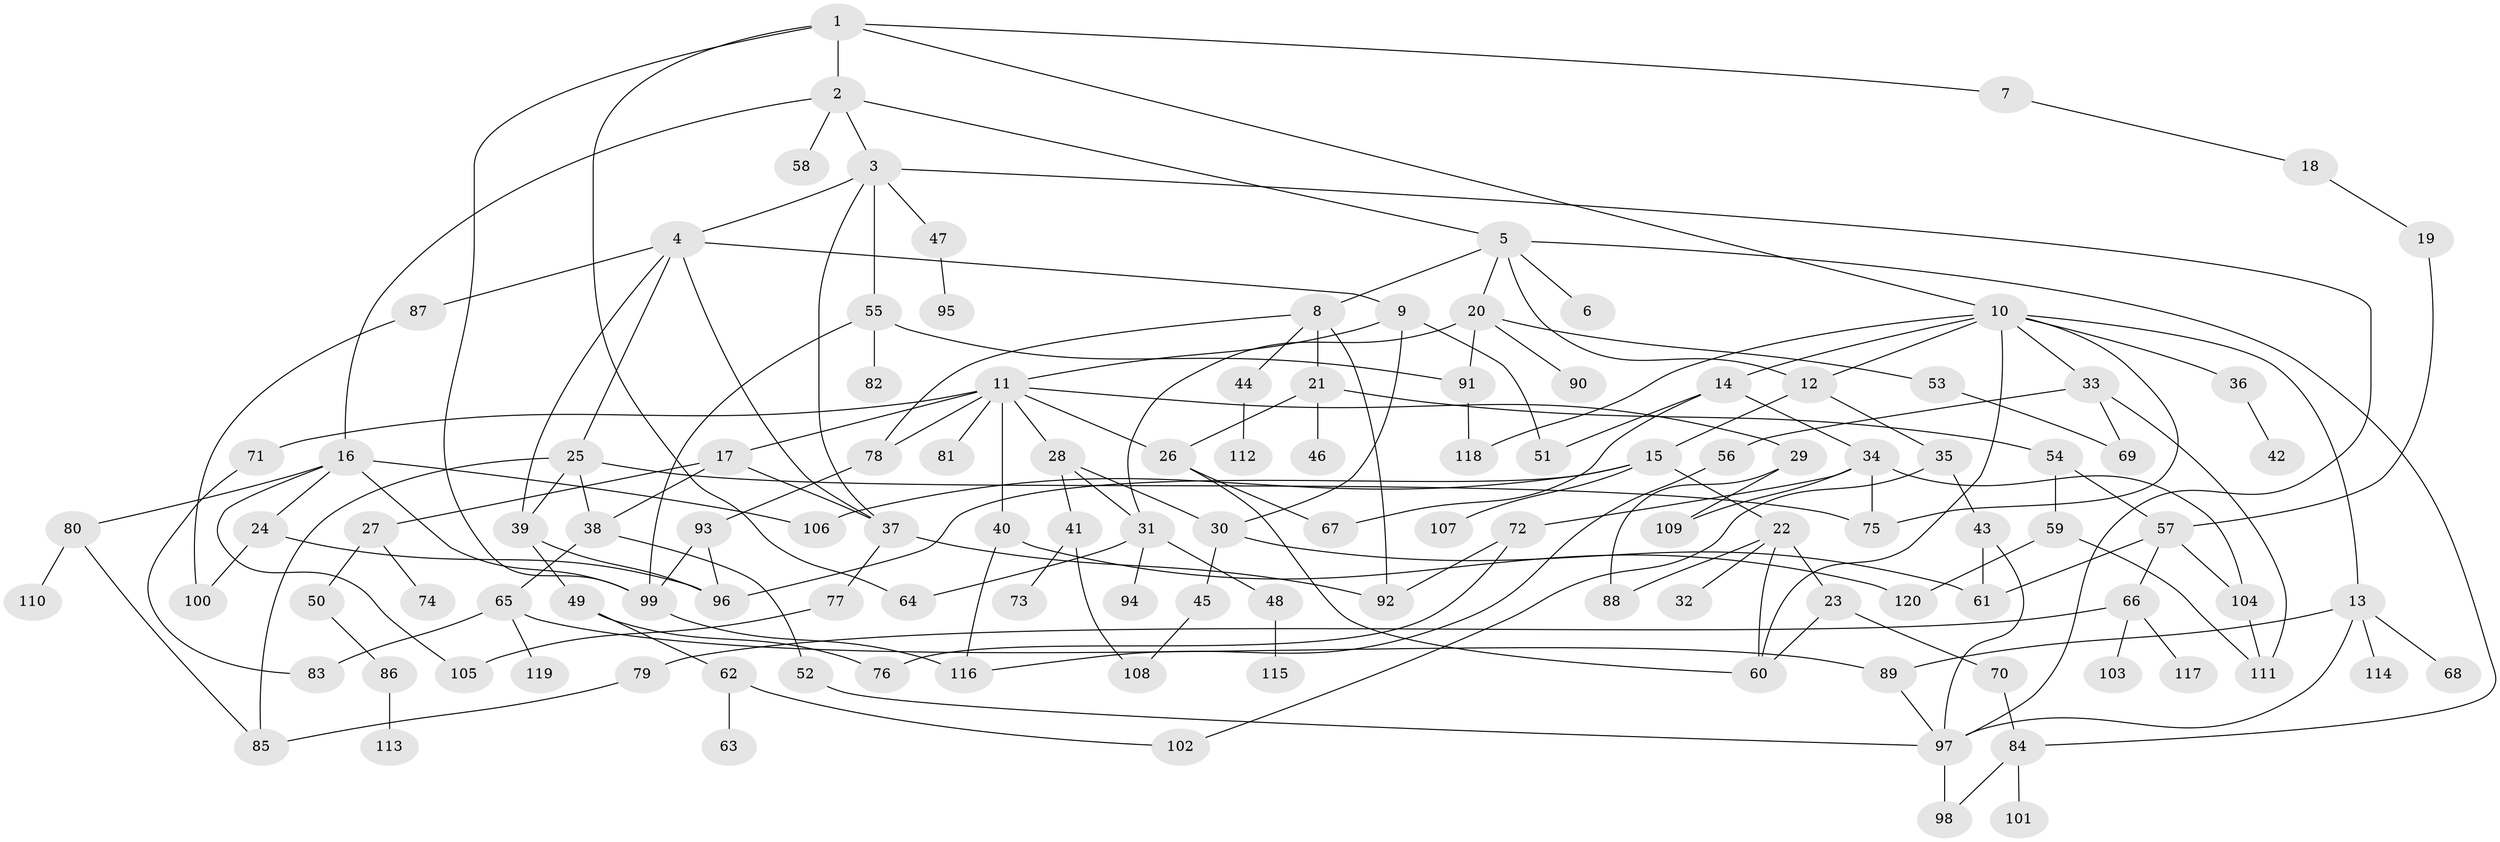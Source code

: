 // coarse degree distribution, {14: 0.05263157894736842, 4: 0.10526315789473684, 2: 0.23684210526315788, 5: 0.13157894736842105, 7: 0.05263157894736842, 3: 0.18421052631578946, 6: 0.07894736842105263, 1: 0.15789473684210525}
// Generated by graph-tools (version 1.1) at 2025/48/03/04/25 22:48:52]
// undirected, 120 vertices, 174 edges
graph export_dot {
  node [color=gray90,style=filled];
  1;
  2;
  3;
  4;
  5;
  6;
  7;
  8;
  9;
  10;
  11;
  12;
  13;
  14;
  15;
  16;
  17;
  18;
  19;
  20;
  21;
  22;
  23;
  24;
  25;
  26;
  27;
  28;
  29;
  30;
  31;
  32;
  33;
  34;
  35;
  36;
  37;
  38;
  39;
  40;
  41;
  42;
  43;
  44;
  45;
  46;
  47;
  48;
  49;
  50;
  51;
  52;
  53;
  54;
  55;
  56;
  57;
  58;
  59;
  60;
  61;
  62;
  63;
  64;
  65;
  66;
  67;
  68;
  69;
  70;
  71;
  72;
  73;
  74;
  75;
  76;
  77;
  78;
  79;
  80;
  81;
  82;
  83;
  84;
  85;
  86;
  87;
  88;
  89;
  90;
  91;
  92;
  93;
  94;
  95;
  96;
  97;
  98;
  99;
  100;
  101;
  102;
  103;
  104;
  105;
  106;
  107;
  108;
  109;
  110;
  111;
  112;
  113;
  114;
  115;
  116;
  117;
  118;
  119;
  120;
  1 -- 2;
  1 -- 7;
  1 -- 10;
  1 -- 64;
  1 -- 99;
  2 -- 3;
  2 -- 5;
  2 -- 16;
  2 -- 58;
  3 -- 4;
  3 -- 47;
  3 -- 55;
  3 -- 37;
  3 -- 97;
  4 -- 9;
  4 -- 25;
  4 -- 37;
  4 -- 87;
  4 -- 39;
  5 -- 6;
  5 -- 8;
  5 -- 20;
  5 -- 84;
  5 -- 12;
  7 -- 18;
  8 -- 21;
  8 -- 44;
  8 -- 92;
  8 -- 78;
  9 -- 11;
  9 -- 30;
  9 -- 51;
  10 -- 12;
  10 -- 13;
  10 -- 14;
  10 -- 33;
  10 -- 36;
  10 -- 75;
  10 -- 118;
  10 -- 60;
  11 -- 17;
  11 -- 28;
  11 -- 29;
  11 -- 40;
  11 -- 71;
  11 -- 78;
  11 -- 81;
  11 -- 26;
  12 -- 15;
  12 -- 35;
  13 -- 68;
  13 -- 97;
  13 -- 114;
  13 -- 89;
  14 -- 34;
  14 -- 51;
  14 -- 67;
  15 -- 22;
  15 -- 106;
  15 -- 107;
  15 -- 96;
  16 -- 24;
  16 -- 80;
  16 -- 99;
  16 -- 105;
  16 -- 106;
  17 -- 27;
  17 -- 38;
  17 -- 37;
  18 -- 19;
  19 -- 57;
  20 -- 31;
  20 -- 53;
  20 -- 90;
  20 -- 91;
  21 -- 26;
  21 -- 46;
  21 -- 54;
  22 -- 23;
  22 -- 32;
  22 -- 60;
  22 -- 88;
  23 -- 60;
  23 -- 70;
  24 -- 96;
  24 -- 100;
  25 -- 38;
  25 -- 39;
  25 -- 85;
  25 -- 75;
  26 -- 60;
  26 -- 67;
  27 -- 50;
  27 -- 74;
  28 -- 41;
  28 -- 30;
  28 -- 31;
  29 -- 88;
  29 -- 109;
  30 -- 45;
  30 -- 61;
  31 -- 48;
  31 -- 94;
  31 -- 64;
  33 -- 56;
  33 -- 69;
  33 -- 111;
  34 -- 72;
  34 -- 104;
  34 -- 109;
  34 -- 75;
  35 -- 43;
  35 -- 102;
  36 -- 42;
  37 -- 77;
  37 -- 92;
  38 -- 52;
  38 -- 65;
  39 -- 49;
  39 -- 96;
  40 -- 120;
  40 -- 116;
  41 -- 73;
  41 -- 108;
  43 -- 61;
  43 -- 97;
  44 -- 112;
  45 -- 108;
  47 -- 95;
  48 -- 115;
  49 -- 62;
  49 -- 76;
  50 -- 86;
  52 -- 97;
  53 -- 69;
  54 -- 57;
  54 -- 59;
  55 -- 82;
  55 -- 91;
  55 -- 99;
  56 -- 116;
  57 -- 66;
  57 -- 104;
  57 -- 61;
  59 -- 111;
  59 -- 120;
  62 -- 63;
  62 -- 102;
  65 -- 89;
  65 -- 119;
  65 -- 83;
  66 -- 79;
  66 -- 103;
  66 -- 117;
  70 -- 84;
  71 -- 83;
  72 -- 76;
  72 -- 92;
  77 -- 105;
  78 -- 93;
  79 -- 85;
  80 -- 110;
  80 -- 85;
  84 -- 101;
  84 -- 98;
  86 -- 113;
  87 -- 100;
  89 -- 97;
  91 -- 118;
  93 -- 99;
  93 -- 96;
  97 -- 98;
  99 -- 116;
  104 -- 111;
}
